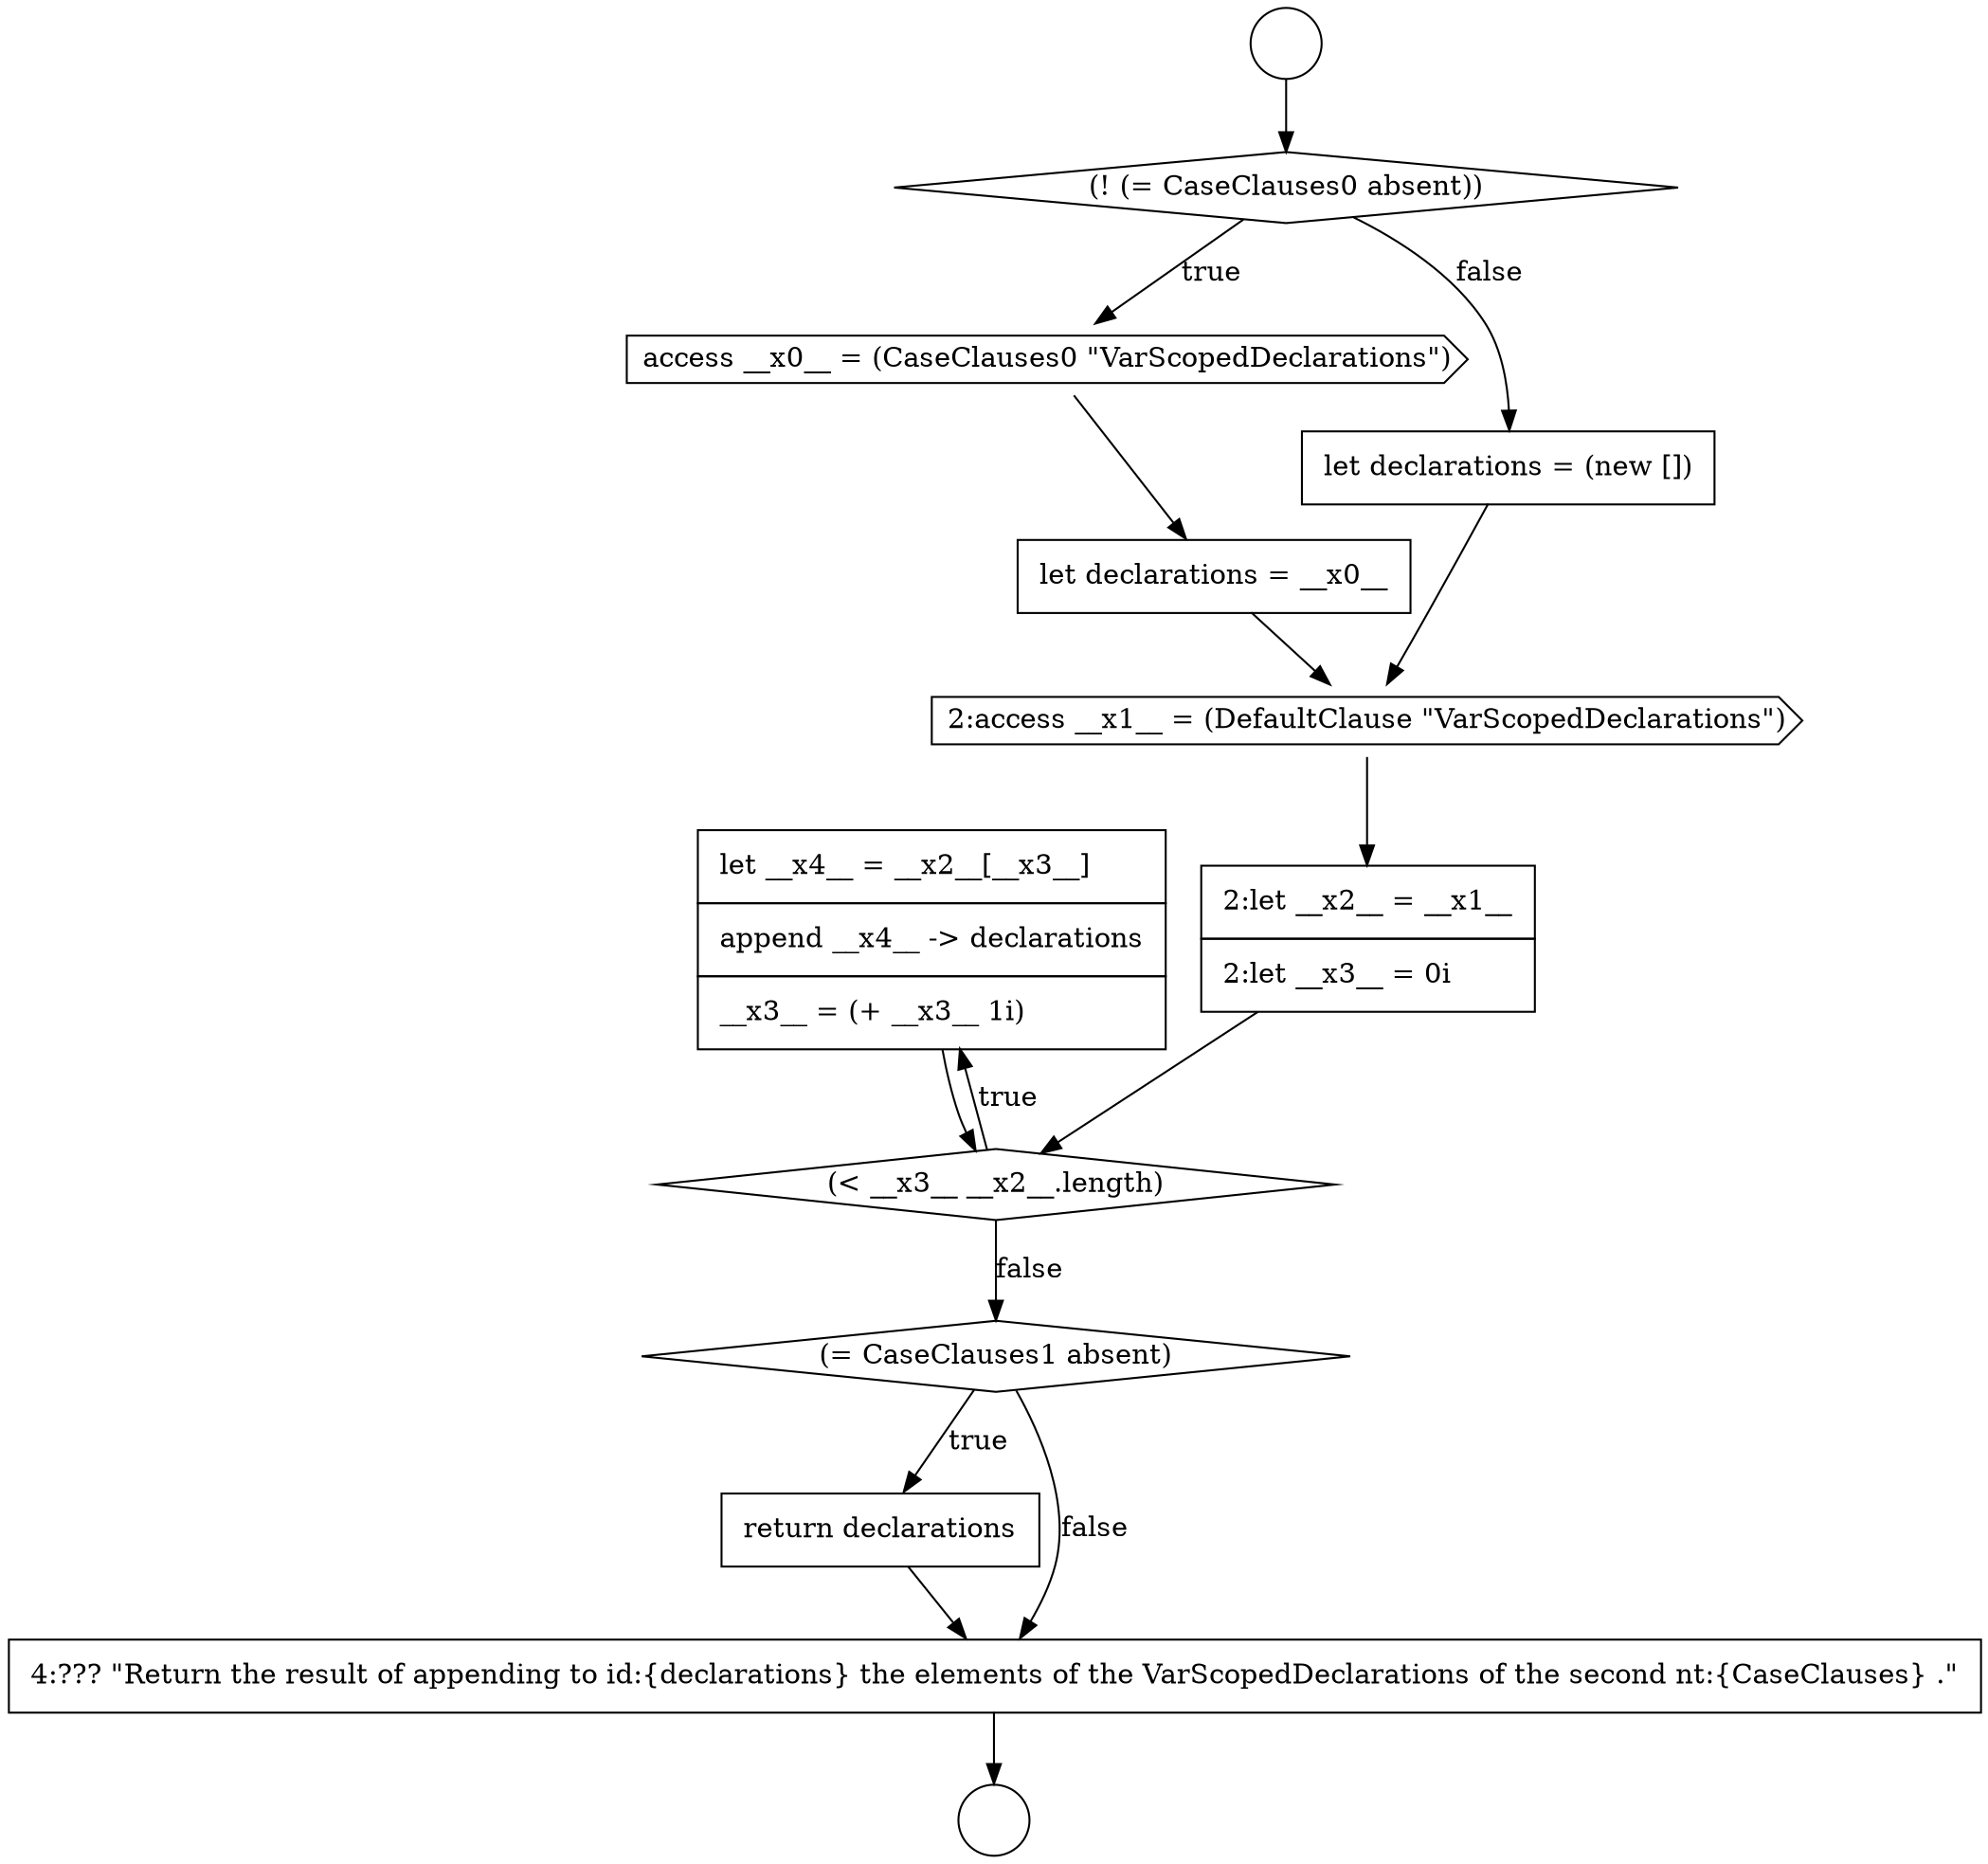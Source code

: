 digraph {
  node7652 [shape=none, margin=0, label=<<font color="black">
    <table border="0" cellborder="1" cellspacing="0" cellpadding="10">
      <tr><td align="left">let __x4__ = __x2__[__x3__]</td></tr>
      <tr><td align="left">append __x4__ -&gt; declarations</td></tr>
      <tr><td align="left">__x3__ = (+ __x3__ 1i)</td></tr>
    </table>
  </font>> color="black" fillcolor="white" style=filled]
  node7645 [shape=diamond, label=<<font color="black">(! (= CaseClauses0 absent))</font>> color="black" fillcolor="white" style=filled]
  node7651 [shape=diamond, label=<<font color="black">(&lt; __x3__ __x2__.length)</font>> color="black" fillcolor="white" style=filled]
  node7646 [shape=cds, label=<<font color="black">access __x0__ = (CaseClauses0 &quot;VarScopedDeclarations&quot;)</font>> color="black" fillcolor="white" style=filled]
  node7643 [shape=circle label=" " color="black" fillcolor="white" style=filled]
  node7654 [shape=none, margin=0, label=<<font color="black">
    <table border="0" cellborder="1" cellspacing="0" cellpadding="10">
      <tr><td align="left">return declarations</td></tr>
    </table>
  </font>> color="black" fillcolor="white" style=filled]
  node7647 [shape=none, margin=0, label=<<font color="black">
    <table border="0" cellborder="1" cellspacing="0" cellpadding="10">
      <tr><td align="left">let declarations = __x0__</td></tr>
    </table>
  </font>> color="black" fillcolor="white" style=filled]
  node7650 [shape=none, margin=0, label=<<font color="black">
    <table border="0" cellborder="1" cellspacing="0" cellpadding="10">
      <tr><td align="left">2:let __x2__ = __x1__</td></tr>
      <tr><td align="left">2:let __x3__ = 0i</td></tr>
    </table>
  </font>> color="black" fillcolor="white" style=filled]
  node7655 [shape=none, margin=0, label=<<font color="black">
    <table border="0" cellborder="1" cellspacing="0" cellpadding="10">
      <tr><td align="left">4:??? &quot;Return the result of appending to id:{declarations} the elements of the VarScopedDeclarations of the second nt:{CaseClauses} .&quot;</td></tr>
    </table>
  </font>> color="black" fillcolor="white" style=filled]
  node7653 [shape=diamond, label=<<font color="black">(= CaseClauses1 absent)</font>> color="black" fillcolor="white" style=filled]
  node7644 [shape=circle label=" " color="black" fillcolor="white" style=filled]
  node7649 [shape=cds, label=<<font color="black">2:access __x1__ = (DefaultClause &quot;VarScopedDeclarations&quot;)</font>> color="black" fillcolor="white" style=filled]
  node7648 [shape=none, margin=0, label=<<font color="black">
    <table border="0" cellborder="1" cellspacing="0" cellpadding="10">
      <tr><td align="left">let declarations = (new [])</td></tr>
    </table>
  </font>> color="black" fillcolor="white" style=filled]
  node7650 -> node7651 [ color="black"]
  node7655 -> node7644 [ color="black"]
  node7652 -> node7651 [ color="black"]
  node7646 -> node7647 [ color="black"]
  node7651 -> node7652 [label=<<font color="black">true</font>> color="black"]
  node7651 -> node7653 [label=<<font color="black">false</font>> color="black"]
  node7645 -> node7646 [label=<<font color="black">true</font>> color="black"]
  node7645 -> node7648 [label=<<font color="black">false</font>> color="black"]
  node7648 -> node7649 [ color="black"]
  node7653 -> node7654 [label=<<font color="black">true</font>> color="black"]
  node7653 -> node7655 [label=<<font color="black">false</font>> color="black"]
  node7654 -> node7655 [ color="black"]
  node7649 -> node7650 [ color="black"]
  node7643 -> node7645 [ color="black"]
  node7647 -> node7649 [ color="black"]
}

